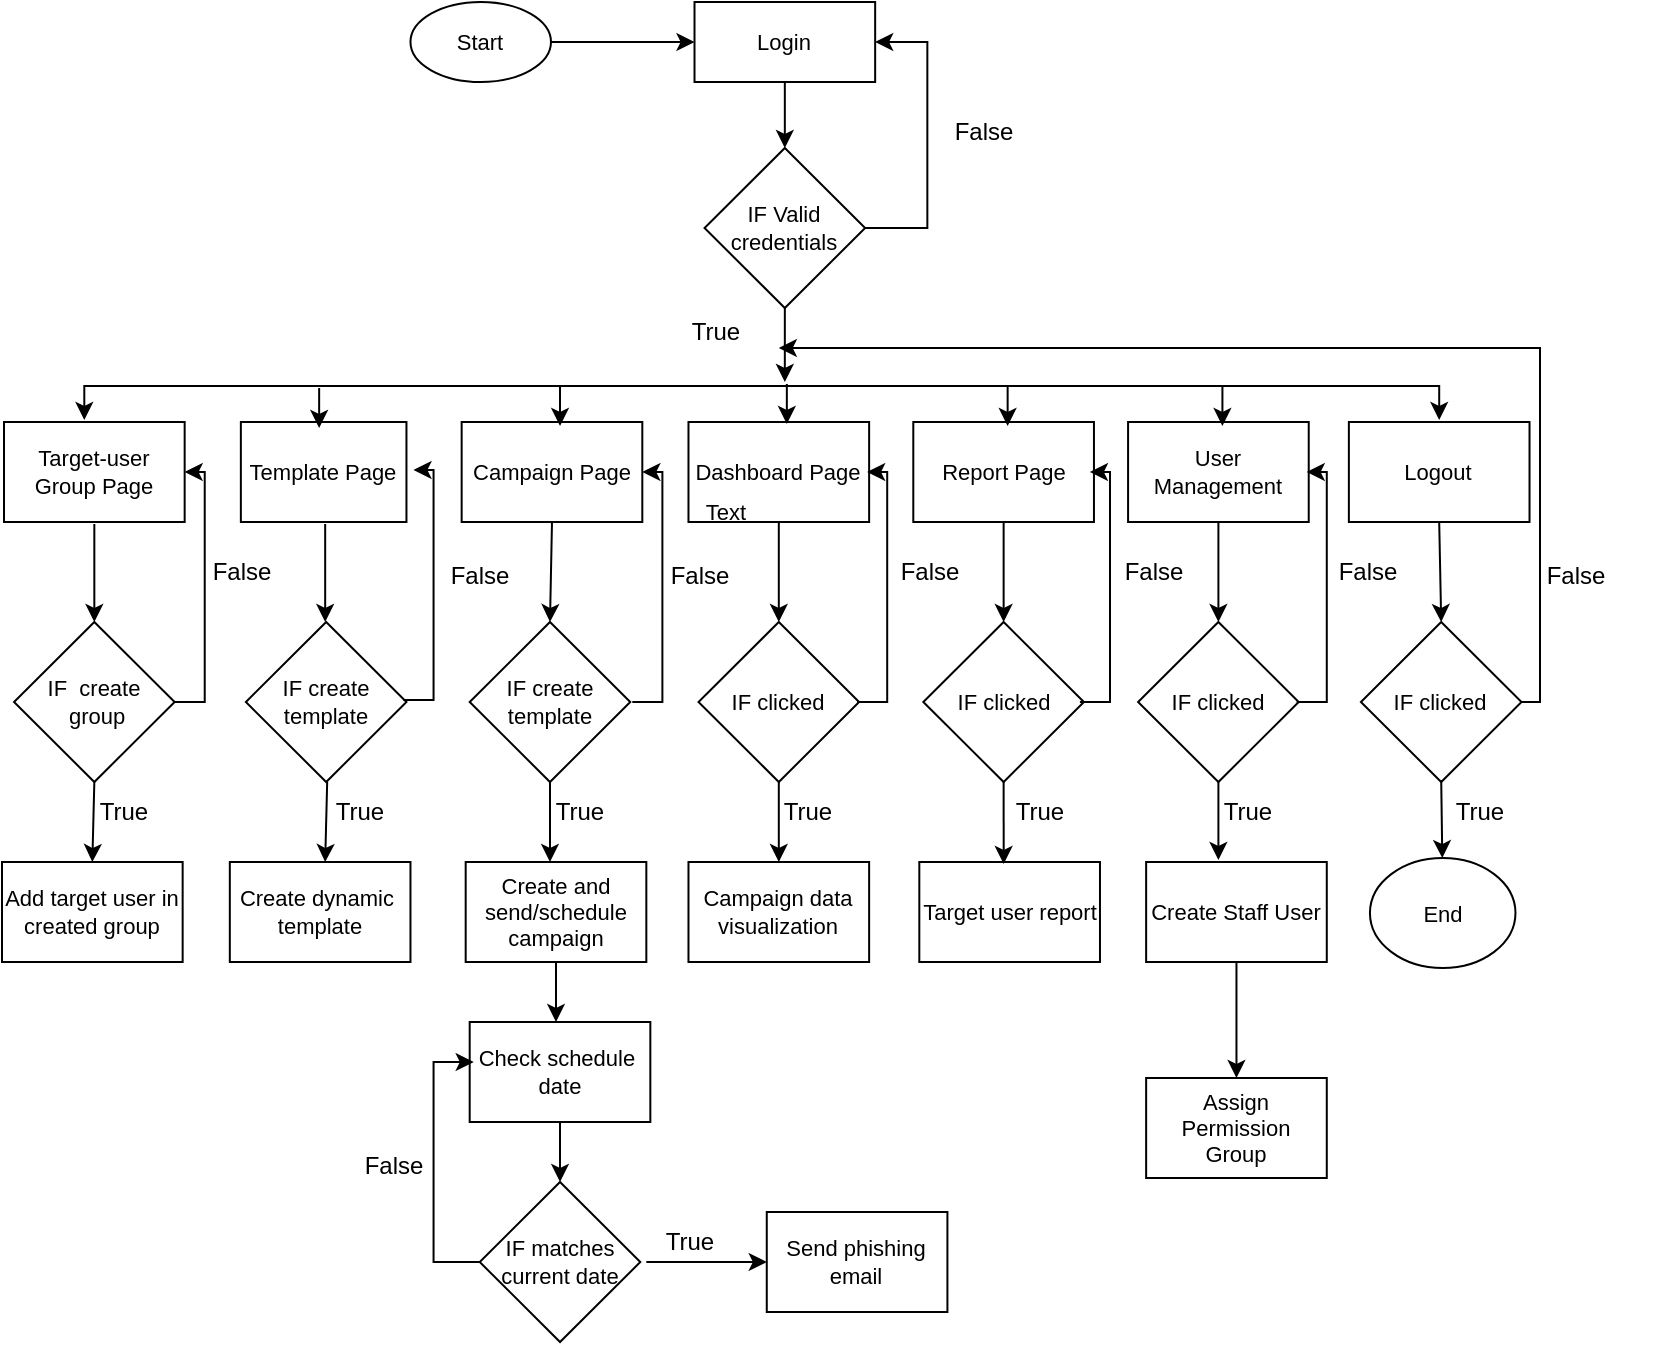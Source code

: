 <mxfile version="15.5.8" type="github">
  <diagram id="lJC1QuVzAbhBSIZx3Hm1" name="Page-1">
    <mxGraphModel dx="1103" dy="554" grid="1" gridSize="10" guides="1" tooltips="1" connect="1" arrows="1" fold="1" page="1" pageScale="1" pageWidth="850" pageHeight="1100" math="0" shadow="0">
      <root>
        <mxCell id="0" />
        <mxCell id="1" parent="0" />
        <mxCell id="YmnMS3fJjvEk6rEsooEI-123" value="" style="group" vertex="1" connectable="0" parent="1">
          <mxGeometry x="45" y="80" width="829" height="670" as="geometry" />
        </mxCell>
        <mxCell id="YmnMS3fJjvEk6rEsooEI-6" value="IF Valid credentials" style="rhombus;whiteSpace=wrap;html=1;fontSize=11;strokeWidth=1;" vertex="1" parent="YmnMS3fJjvEk6rEsooEI-123">
          <mxGeometry x="351.271" y="73" width="80.291" height="80" as="geometry" />
        </mxCell>
        <mxCell id="YmnMS3fJjvEk6rEsooEI-7" value="Campaign Page" style="rounded=0;whiteSpace=wrap;html=1;fontSize=11;strokeWidth=1;" vertex="1" parent="YmnMS3fJjvEk6rEsooEI-123">
          <mxGeometry x="229.832" y="210" width="90.327" height="50" as="geometry" />
        </mxCell>
        <mxCell id="YmnMS3fJjvEk6rEsooEI-8" value="Login" style="rounded=0;whiteSpace=wrap;html=1;fontSize=11;strokeWidth=1;" vertex="1" parent="YmnMS3fJjvEk6rEsooEI-123">
          <mxGeometry x="346.253" width="90.327" height="40" as="geometry" />
        </mxCell>
        <mxCell id="YmnMS3fJjvEk6rEsooEI-9" value="Start" style="ellipse;whiteSpace=wrap;html=1;fontSize=11;strokeWidth=1;" vertex="1" parent="YmnMS3fJjvEk6rEsooEI-123">
          <mxGeometry x="204.239" width="70.254" height="40" as="geometry" />
        </mxCell>
        <mxCell id="YmnMS3fJjvEk6rEsooEI-10" value="Template Page" style="rounded=0;whiteSpace=wrap;html=1;fontSize=11;strokeWidth=1;" vertex="1" parent="YmnMS3fJjvEk6rEsooEI-123">
          <mxGeometry x="119.432" y="210" width="82.8" height="50" as="geometry" />
        </mxCell>
        <mxCell id="YmnMS3fJjvEk6rEsooEI-12" value="Target-user Group Page" style="rounded=0;whiteSpace=wrap;html=1;fontSize=11;strokeWidth=1;" vertex="1" parent="YmnMS3fJjvEk6rEsooEI-123">
          <mxGeometry x="1.004" y="210" width="90.327" height="50" as="geometry" />
        </mxCell>
        <mxCell id="YmnMS3fJjvEk6rEsooEI-14" value="Dashboard Page" style="rounded=0;whiteSpace=wrap;html=1;fontSize=11;strokeWidth=1;" vertex="1" parent="YmnMS3fJjvEk6rEsooEI-123">
          <mxGeometry x="343.242" y="210" width="90.327" height="50" as="geometry" />
        </mxCell>
        <mxCell id="YmnMS3fJjvEk6rEsooEI-15" value="&lt;br&gt;Report Page&lt;span style=&quot;color: rgba(0 , 0 , 0 , 0) ; font-family: monospace ; font-size: 0px&quot;&gt;%3CmxGraphModel%3E%3Croot%3E%3CmxCell%20id%3D%220%22%2F%3E%3CmxCell%20id%3D%221%22%20parent%3D%220%22%2F%3E%3CmxCell%20id%3D%222%22%20value%3D%22Dashboard%20Page%22%20style%3D%22rounded%3D0%3BwhiteSpace%3Dwrap%3Bhtml%3D1%3BfontSize%3D11%3BstrokeWidth%3D1%3B%22%20vertex%3D%221%22%20parent%3D%221%22%3E%3CmxGeometry%20x%3D%22460%22%20y%3D%22290%22%20width%3D%2290%22%20height%3D%2250%22%20as%3D%22geometry%22%2F%3E%3C%2FmxCell%3E%3C%2Froot%3E%3C%2FmxGraphModel%3E&lt;/span&gt;&lt;br&gt;&lt;span style=&quot;color: rgba(0 , 0 , 0 , 0) ; font-family: monospace ; font-size: 0px&quot;&gt;%3CmxGraphModel%3E%3Croot%3E%3CmxCell%20id%3D%220%22%2F%3E%3CmxCell%20id%3D%221%22%20parent%3D%220%22%2F%3E%3CmxCell%20id%3D%222%22%20value%3D%22Dashboard%20Page%22%20style%3D%22rounded%3D0%3BwhiteSpace%3Dwrap%3Bhtml%3D1%3BfontSize%3D11%3BstrokeWidth%3D1%3B%22%20vertex%3D%221%22%20parent%3D%221%22%3E%3CmxGeometry%20x%3D%22460%22%20y%3D%22290%22%20width%3D%2290%22%20height%3D%2250%22%20as%3D%22geometry%22%2F%3E%3C%2FmxCell%3E%3C%2Froot%3E%3C%2FmxGraphModel%3E&lt;/span&gt;" style="rounded=0;whiteSpace=wrap;html=1;fontSize=11;strokeWidth=1;" vertex="1" parent="YmnMS3fJjvEk6rEsooEI-123">
          <mxGeometry x="455.649" y="210" width="90.327" height="50" as="geometry" />
        </mxCell>
        <mxCell id="YmnMS3fJjvEk6rEsooEI-16" value="Logout" style="rounded=0;whiteSpace=wrap;html=1;fontSize=11;strokeWidth=1;" vertex="1" parent="YmnMS3fJjvEk6rEsooEI-123">
          <mxGeometry x="673.437" y="210" width="90.327" height="50" as="geometry" />
        </mxCell>
        <mxCell id="YmnMS3fJjvEk6rEsooEI-18" value="Add target user in created group" style="rounded=0;whiteSpace=wrap;html=1;fontSize=11;strokeWidth=1;" vertex="1" parent="YmnMS3fJjvEk6rEsooEI-123">
          <mxGeometry y="430" width="90.327" height="50" as="geometry" />
        </mxCell>
        <mxCell id="YmnMS3fJjvEk6rEsooEI-19" value="Create dynamic&amp;nbsp;&lt;br&gt;template" style="rounded=0;whiteSpace=wrap;html=1;fontSize=11;strokeWidth=1;" vertex="1" parent="YmnMS3fJjvEk6rEsooEI-123">
          <mxGeometry x="113.912" y="430" width="90.327" height="50" as="geometry" />
        </mxCell>
        <mxCell id="YmnMS3fJjvEk6rEsooEI-21" value="Create and send/schedule campaign" style="rounded=0;whiteSpace=wrap;html=1;fontSize=11;strokeWidth=1;" vertex="1" parent="YmnMS3fJjvEk6rEsooEI-123">
          <mxGeometry x="231.839" y="430" width="90.327" height="50" as="geometry" />
        </mxCell>
        <mxCell id="YmnMS3fJjvEk6rEsooEI-22" value="Campaign data visualization" style="rounded=0;whiteSpace=wrap;html=1;fontSize=11;strokeWidth=1;" vertex="1" parent="YmnMS3fJjvEk6rEsooEI-123">
          <mxGeometry x="343.242" y="430" width="90.327" height="50" as="geometry" />
        </mxCell>
        <mxCell id="YmnMS3fJjvEk6rEsooEI-23" value="Target user report" style="rounded=0;whiteSpace=wrap;html=1;fontSize=11;strokeWidth=1;" vertex="1" parent="YmnMS3fJjvEk6rEsooEI-123">
          <mxGeometry x="458.66" y="430" width="90.327" height="50" as="geometry" />
        </mxCell>
        <mxCell id="YmnMS3fJjvEk6rEsooEI-26" value="IF&amp;nbsp; create&lt;br&gt;&amp;nbsp;group" style="rhombus;whiteSpace=wrap;html=1;fontSize=11;strokeWidth=1;" vertex="1" parent="YmnMS3fJjvEk6rEsooEI-123">
          <mxGeometry x="6.022" y="310" width="80.291" height="80" as="geometry" />
        </mxCell>
        <mxCell id="YmnMS3fJjvEk6rEsooEI-27" value="IF create template" style="rhombus;whiteSpace=wrap;html=1;fontSize=11;strokeWidth=1;" vertex="1" parent="YmnMS3fJjvEk6rEsooEI-123">
          <mxGeometry x="121.941" y="310" width="80.291" height="80" as="geometry" />
        </mxCell>
        <mxCell id="YmnMS3fJjvEk6rEsooEI-28" value="IF create template" style="rhombus;whiteSpace=wrap;html=1;fontSize=11;strokeWidth=1;" vertex="1" parent="YmnMS3fJjvEk6rEsooEI-123">
          <mxGeometry x="233.846" y="310" width="80.291" height="80" as="geometry" />
        </mxCell>
        <mxCell id="YmnMS3fJjvEk6rEsooEI-29" value="" style="endArrow=classic;html=1;rounded=0;fontSize=11;entryX=0.5;entryY=0;entryDx=0;entryDy=0;exitX=0.5;exitY=1;exitDx=0;exitDy=0;" edge="1" parent="YmnMS3fJjvEk6rEsooEI-123" source="YmnMS3fJjvEk6rEsooEI-7" target="YmnMS3fJjvEk6rEsooEI-28">
          <mxGeometry width="50" height="50" relative="1" as="geometry">
            <mxPoint x="282.021" y="300" as="sourcePoint" />
            <mxPoint x="332.202" y="250" as="targetPoint" />
          </mxGeometry>
        </mxCell>
        <mxCell id="YmnMS3fJjvEk6rEsooEI-31" value="User Management" style="rounded=0;whiteSpace=wrap;html=1;fontSize=11;strokeWidth=1;" vertex="1" parent="YmnMS3fJjvEk6rEsooEI-123">
          <mxGeometry x="563.038" y="210" width="90.327" height="50" as="geometry" />
        </mxCell>
        <mxCell id="YmnMS3fJjvEk6rEsooEI-32" value="IF clicked" style="rhombus;whiteSpace=wrap;html=1;fontSize=11;strokeWidth=1;" vertex="1" parent="YmnMS3fJjvEk6rEsooEI-123">
          <mxGeometry x="348.26" y="310" width="80.291" height="80" as="geometry" />
        </mxCell>
        <mxCell id="YmnMS3fJjvEk6rEsooEI-34" value="IF clicked" style="rhombus;whiteSpace=wrap;html=1;fontSize=11;strokeWidth=1;" vertex="1" parent="YmnMS3fJjvEk6rEsooEI-123">
          <mxGeometry x="460.667" y="310" width="80.291" height="80" as="geometry" />
        </mxCell>
        <mxCell id="YmnMS3fJjvEk6rEsooEI-35" value="IF clicked" style="rhombus;whiteSpace=wrap;html=1;fontSize=11;strokeWidth=1;" vertex="1" parent="YmnMS3fJjvEk6rEsooEI-123">
          <mxGeometry x="568.056" y="310" width="80.291" height="80" as="geometry" />
        </mxCell>
        <mxCell id="YmnMS3fJjvEk6rEsooEI-37" value="Create Staff User" style="rounded=0;whiteSpace=wrap;html=1;fontSize=11;strokeWidth=1;" vertex="1" parent="YmnMS3fJjvEk6rEsooEI-123">
          <mxGeometry x="572.07" y="430" width="90.327" height="50" as="geometry" />
        </mxCell>
        <mxCell id="YmnMS3fJjvEk6rEsooEI-40" value="Assign Permission Group" style="rounded=0;whiteSpace=wrap;html=1;fontSize=11;strokeWidth=1;" vertex="1" parent="YmnMS3fJjvEk6rEsooEI-123">
          <mxGeometry x="572.07" y="538" width="90.327" height="50" as="geometry" />
        </mxCell>
        <mxCell id="YmnMS3fJjvEk6rEsooEI-42" value="Check schedule&amp;nbsp;&lt;br&gt;date" style="rounded=0;whiteSpace=wrap;html=1;fontSize=11;strokeWidth=1;" vertex="1" parent="YmnMS3fJjvEk6rEsooEI-123">
          <mxGeometry x="233.846" y="510" width="90.327" height="50" as="geometry" />
        </mxCell>
        <mxCell id="YmnMS3fJjvEk6rEsooEI-43" value="IF matches current date" style="rhombus;whiteSpace=wrap;html=1;fontSize=11;strokeWidth=1;" vertex="1" parent="YmnMS3fJjvEk6rEsooEI-123">
          <mxGeometry x="238.864" y="590" width="80.291" height="80" as="geometry" />
        </mxCell>
        <mxCell id="YmnMS3fJjvEk6rEsooEI-44" value="Send phishing email" style="rounded=0;whiteSpace=wrap;html=1;fontSize=11;strokeWidth=1;" vertex="1" parent="YmnMS3fJjvEk6rEsooEI-123">
          <mxGeometry x="382.384" y="605" width="90.327" height="50" as="geometry" />
        </mxCell>
        <mxCell id="YmnMS3fJjvEk6rEsooEI-48" value="" style="endArrow=classic;startArrow=classic;html=1;rounded=0;fontSize=11;" edge="1" parent="YmnMS3fJjvEk6rEsooEI-123">
          <mxGeometry width="50" height="50" relative="1" as="geometry">
            <mxPoint x="41.149" y="209" as="sourcePoint" />
            <mxPoint x="718.6" y="209" as="targetPoint" />
            <Array as="points">
              <mxPoint x="41.149" y="192" />
              <mxPoint x="718.6" y="192" />
            </Array>
          </mxGeometry>
        </mxCell>
        <mxCell id="YmnMS3fJjvEk6rEsooEI-49" value="" style="endArrow=classic;html=1;rounded=0;fontSize=11;exitX=0.5;exitY=1;exitDx=0;exitDy=0;" edge="1" parent="YmnMS3fJjvEk6rEsooEI-123" source="YmnMS3fJjvEk6rEsooEI-6">
          <mxGeometry width="50" height="50" relative="1" as="geometry">
            <mxPoint x="422.529" y="180" as="sourcePoint" />
            <mxPoint x="391.416" y="190" as="targetPoint" />
          </mxGeometry>
        </mxCell>
        <mxCell id="YmnMS3fJjvEk6rEsooEI-52" value="" style="endArrow=classic;html=1;rounded=0;fontSize=11;" edge="1" parent="YmnMS3fJjvEk6rEsooEI-123">
          <mxGeometry width="50" height="50" relative="1" as="geometry">
            <mxPoint x="392.42" y="191" as="sourcePoint" />
            <mxPoint x="392.42" y="211" as="targetPoint" />
          </mxGeometry>
        </mxCell>
        <mxCell id="YmnMS3fJjvEk6rEsooEI-53" value="" style="endArrow=classic;html=1;rounded=0;fontSize=11;" edge="1" parent="YmnMS3fJjvEk6rEsooEI-123">
          <mxGeometry width="50" height="50" relative="1" as="geometry">
            <mxPoint x="502.82" y="192" as="sourcePoint" />
            <mxPoint x="502.82" y="212" as="targetPoint" />
          </mxGeometry>
        </mxCell>
        <mxCell id="YmnMS3fJjvEk6rEsooEI-54" value="" style="endArrow=classic;html=1;rounded=0;fontSize=11;" edge="1" parent="YmnMS3fJjvEk6rEsooEI-123">
          <mxGeometry width="50" height="50" relative="1" as="geometry">
            <mxPoint x="610.208" y="192" as="sourcePoint" />
            <mxPoint x="610.208" y="212" as="targetPoint" />
          </mxGeometry>
        </mxCell>
        <mxCell id="YmnMS3fJjvEk6rEsooEI-55" value="" style="endArrow=classic;html=1;rounded=0;fontSize=11;" edge="1" parent="YmnMS3fJjvEk6rEsooEI-123">
          <mxGeometry width="50" height="50" relative="1" as="geometry">
            <mxPoint x="279.01" y="192" as="sourcePoint" />
            <mxPoint x="279.01" y="212" as="targetPoint" />
          </mxGeometry>
        </mxCell>
        <mxCell id="YmnMS3fJjvEk6rEsooEI-56" value="" style="endArrow=classic;html=1;rounded=0;fontSize=11;" edge="1" parent="YmnMS3fJjvEk6rEsooEI-123">
          <mxGeometry width="50" height="50" relative="1" as="geometry">
            <mxPoint x="158.574" y="193" as="sourcePoint" />
            <mxPoint x="158.574" y="213" as="targetPoint" />
          </mxGeometry>
        </mxCell>
        <mxCell id="YmnMS3fJjvEk6rEsooEI-57" value="" style="endArrow=classic;html=1;rounded=0;fontSize=11;exitX=0.5;exitY=1;exitDx=0;exitDy=0;entryX=0.5;entryY=0;entryDx=0;entryDy=0;" edge="1" parent="YmnMS3fJjvEk6rEsooEI-123" source="YmnMS3fJjvEk6rEsooEI-26" target="YmnMS3fJjvEk6rEsooEI-18">
          <mxGeometry width="50" height="50" relative="1" as="geometry">
            <mxPoint x="31.113" y="440" as="sourcePoint" />
            <mxPoint x="81.294" y="390" as="targetPoint" />
          </mxGeometry>
        </mxCell>
        <mxCell id="YmnMS3fJjvEk6rEsooEI-59" value="" style="endArrow=classic;html=1;rounded=0;fontSize=11;exitX=0.5;exitY=1;exitDx=0;exitDy=0;entryX=0.5;entryY=0;entryDx=0;entryDy=0;" edge="1" parent="YmnMS3fJjvEk6rEsooEI-123">
          <mxGeometry width="50" height="50" relative="1" as="geometry">
            <mxPoint x="162.588" y="390" as="sourcePoint" />
            <mxPoint x="161.585" y="430" as="targetPoint" />
          </mxGeometry>
        </mxCell>
        <mxCell id="YmnMS3fJjvEk6rEsooEI-61" value="" style="endArrow=classic;html=1;rounded=0;fontSize=11;" edge="1" parent="YmnMS3fJjvEk6rEsooEI-123" source="YmnMS3fJjvEk6rEsooEI-28">
          <mxGeometry width="50" height="50" relative="1" as="geometry">
            <mxPoint x="273.992" y="440" as="sourcePoint" />
            <mxPoint x="273.992" y="430" as="targetPoint" />
          </mxGeometry>
        </mxCell>
        <mxCell id="YmnMS3fJjvEk6rEsooEI-62" value="" style="endArrow=classic;html=1;rounded=0;fontSize=11;entryX=0.5;entryY=0;entryDx=0;entryDy=0;exitX=0.5;exitY=1;exitDx=0;exitDy=0;" edge="1" parent="YmnMS3fJjvEk6rEsooEI-123" source="YmnMS3fJjvEk6rEsooEI-32" target="YmnMS3fJjvEk6rEsooEI-22">
          <mxGeometry width="50" height="50" relative="1" as="geometry">
            <mxPoint x="386.98" y="370" as="sourcePoint" />
            <mxPoint x="386.98" y="410" as="targetPoint" />
          </mxGeometry>
        </mxCell>
        <mxCell id="YmnMS3fJjvEk6rEsooEI-63" value="" style="endArrow=classic;html=1;rounded=0;fontSize=11;exitX=0.5;exitY=1;exitDx=0;exitDy=0;entryX=0.467;entryY=0.02;entryDx=0;entryDy=0;entryPerimeter=0;" edge="1" parent="YmnMS3fJjvEk6rEsooEI-123" source="YmnMS3fJjvEk6rEsooEI-34" target="YmnMS3fJjvEk6rEsooEI-23">
          <mxGeometry width="50" height="50" relative="1" as="geometry">
            <mxPoint x="492.783" y="391" as="sourcePoint" />
            <mxPoint x="492.783" y="431" as="targetPoint" />
          </mxGeometry>
        </mxCell>
        <mxCell id="YmnMS3fJjvEk6rEsooEI-64" value="" style="endArrow=classic;html=1;rounded=0;fontSize=11;exitX=0.5;exitY=1;exitDx=0;exitDy=0;" edge="1" parent="YmnMS3fJjvEk6rEsooEI-123" source="YmnMS3fJjvEk6rEsooEI-35">
          <mxGeometry width="50" height="50" relative="1" as="geometry">
            <mxPoint x="604.186" y="390" as="sourcePoint" />
            <mxPoint x="608.201" y="429" as="targetPoint" />
          </mxGeometry>
        </mxCell>
        <mxCell id="YmnMS3fJjvEk6rEsooEI-66" value="" style="endArrow=classic;html=1;rounded=0;fontSize=11;exitX=0.5;exitY=1;exitDx=0;exitDy=0;entryX=0.5;entryY=0;entryDx=0;entryDy=0;" edge="1" parent="YmnMS3fJjvEk6rEsooEI-123" source="YmnMS3fJjvEk6rEsooEI-37" target="YmnMS3fJjvEk6rEsooEI-40">
          <mxGeometry width="50" height="50" relative="1" as="geometry">
            <mxPoint x="603.183" y="550" as="sourcePoint" />
            <mxPoint x="653.364" y="500" as="targetPoint" />
          </mxGeometry>
        </mxCell>
        <mxCell id="YmnMS3fJjvEk6rEsooEI-67" value="" style="endArrow=classic;html=1;rounded=0;fontSize=11;exitX=0.5;exitY=1;exitDx=0;exitDy=0;" edge="1" parent="YmnMS3fJjvEk6rEsooEI-123" source="YmnMS3fJjvEk6rEsooEI-21">
          <mxGeometry width="50" height="50" relative="1" as="geometry">
            <mxPoint x="332.202" y="540" as="sourcePoint" />
            <mxPoint x="277.002" y="510" as="targetPoint" />
          </mxGeometry>
        </mxCell>
        <mxCell id="YmnMS3fJjvEk6rEsooEI-70" value="" style="endArrow=classic;html=1;rounded=0;fontSize=11;exitX=0.5;exitY=1;exitDx=0;exitDy=0;entryX=0.5;entryY=0;entryDx=0;entryDy=0;" edge="1" parent="YmnMS3fJjvEk6rEsooEI-123" source="YmnMS3fJjvEk6rEsooEI-42" target="YmnMS3fJjvEk6rEsooEI-43">
          <mxGeometry width="50" height="50" relative="1" as="geometry">
            <mxPoint x="261.948" y="630" as="sourcePoint" />
            <mxPoint x="312.13" y="580" as="targetPoint" />
          </mxGeometry>
        </mxCell>
        <mxCell id="YmnMS3fJjvEk6rEsooEI-73" value="" style="endArrow=classic;html=1;rounded=0;fontSize=11;" edge="1" parent="YmnMS3fJjvEk6rEsooEI-123">
          <mxGeometry width="50" height="50" relative="1" as="geometry">
            <mxPoint x="322.166" y="630" as="sourcePoint" />
            <mxPoint x="382.384" y="630" as="targetPoint" />
          </mxGeometry>
        </mxCell>
        <mxCell id="YmnMS3fJjvEk6rEsooEI-74" value="IF clicked" style="rhombus;whiteSpace=wrap;html=1;fontSize=11;strokeWidth=1;" vertex="1" parent="YmnMS3fJjvEk6rEsooEI-123">
          <mxGeometry x="679.459" y="310" width="80.291" height="80" as="geometry" />
        </mxCell>
        <mxCell id="YmnMS3fJjvEk6rEsooEI-75" value="End" style="ellipse;whiteSpace=wrap;html=1;fontSize=11;strokeWidth=1;" vertex="1" parent="YmnMS3fJjvEk6rEsooEI-123">
          <mxGeometry x="683.975" y="428" width="72.763" height="55" as="geometry" />
        </mxCell>
        <mxCell id="YmnMS3fJjvEk6rEsooEI-76" value="" style="endArrow=classic;html=1;rounded=0;fontSize=11;entryX=0.5;entryY=0;entryDx=0;entryDy=0;" edge="1" parent="YmnMS3fJjvEk6rEsooEI-123" target="YmnMS3fJjvEk6rEsooEI-26">
          <mxGeometry width="50" height="50" relative="1" as="geometry">
            <mxPoint x="46.167" y="261" as="sourcePoint" />
            <mxPoint x="111.403" y="270" as="targetPoint" />
          </mxGeometry>
        </mxCell>
        <mxCell id="YmnMS3fJjvEk6rEsooEI-77" value="" style="endArrow=classic;html=1;rounded=0;fontSize=11;entryX=0.5;entryY=0;entryDx=0;entryDy=0;" edge="1" parent="YmnMS3fJjvEk6rEsooEI-123">
          <mxGeometry width="50" height="50" relative="1" as="geometry">
            <mxPoint x="161.585" y="261" as="sourcePoint" />
            <mxPoint x="161.585" y="310" as="targetPoint" />
          </mxGeometry>
        </mxCell>
        <mxCell id="YmnMS3fJjvEk6rEsooEI-78" value="" style="endArrow=classic;html=1;rounded=0;fontSize=11;exitX=0.5;exitY=1;exitDx=0;exitDy=0;" edge="1" parent="YmnMS3fJjvEk6rEsooEI-123" source="YmnMS3fJjvEk6rEsooEI-14" target="YmnMS3fJjvEk6rEsooEI-32">
          <mxGeometry width="50" height="50" relative="1" as="geometry">
            <mxPoint x="382.384" y="320" as="sourcePoint" />
            <mxPoint x="432.565" y="270" as="targetPoint" />
          </mxGeometry>
        </mxCell>
        <mxCell id="YmnMS3fJjvEk6rEsooEI-79" value="" style="endArrow=classic;html=1;rounded=0;fontSize=11;exitX=0.5;exitY=1;exitDx=0;exitDy=0;entryX=0.5;entryY=0;entryDx=0;entryDy=0;" edge="1" parent="YmnMS3fJjvEk6rEsooEI-123" source="YmnMS3fJjvEk6rEsooEI-15" target="YmnMS3fJjvEk6rEsooEI-34">
          <mxGeometry width="50" height="50" relative="1" as="geometry">
            <mxPoint x="502.82" y="320" as="sourcePoint" />
            <mxPoint x="553.001" y="270" as="targetPoint" />
          </mxGeometry>
        </mxCell>
        <mxCell id="YmnMS3fJjvEk6rEsooEI-80" value="" style="endArrow=classic;html=1;rounded=0;fontSize=11;exitX=0.5;exitY=1;exitDx=0;exitDy=0;" edge="1" parent="YmnMS3fJjvEk6rEsooEI-123" source="YmnMS3fJjvEk6rEsooEI-31">
          <mxGeometry width="50" height="50" relative="1" as="geometry">
            <mxPoint x="613.219" y="310" as="sourcePoint" />
            <mxPoint x="608.201" y="310" as="targetPoint" />
          </mxGeometry>
        </mxCell>
        <mxCell id="YmnMS3fJjvEk6rEsooEI-82" value="" style="endArrow=classic;html=1;rounded=0;fontSize=11;exitX=0.5;exitY=1;exitDx=0;exitDy=0;entryX=0.5;entryY=0;entryDx=0;entryDy=0;" edge="1" parent="YmnMS3fJjvEk6rEsooEI-123" source="YmnMS3fJjvEk6rEsooEI-16" target="YmnMS3fJjvEk6rEsooEI-74">
          <mxGeometry width="50" height="50" relative="1" as="geometry">
            <mxPoint x="713.582" y="320" as="sourcePoint" />
            <mxPoint x="763.764" y="270" as="targetPoint" />
          </mxGeometry>
        </mxCell>
        <mxCell id="YmnMS3fJjvEk6rEsooEI-89" value="" style="endArrow=classic;html=1;rounded=0;fontSize=11;exitX=0.5;exitY=1;exitDx=0;exitDy=0;" edge="1" parent="YmnMS3fJjvEk6rEsooEI-123" target="YmnMS3fJjvEk6rEsooEI-75">
          <mxGeometry width="50" height="50" relative="1" as="geometry">
            <mxPoint x="719.604" y="389" as="sourcePoint" />
            <mxPoint x="722.615" y="429" as="targetPoint" />
          </mxGeometry>
        </mxCell>
        <mxCell id="YmnMS3fJjvEk6rEsooEI-90" value="" style="endArrow=classic;html=1;rounded=0;fontSize=11;exitX=1;exitY=0.5;exitDx=0;exitDy=0;entryX=1;entryY=0.5;entryDx=0;entryDy=0;" edge="1" parent="YmnMS3fJjvEk6rEsooEI-123" source="YmnMS3fJjvEk6rEsooEI-26" target="YmnMS3fJjvEk6rEsooEI-12">
          <mxGeometry width="50" height="50" relative="1" as="geometry">
            <mxPoint x="101.367" y="350" as="sourcePoint" />
            <mxPoint x="101.367" y="240" as="targetPoint" />
            <Array as="points">
              <mxPoint x="101.367" y="350" />
              <mxPoint x="101.367" y="235" />
            </Array>
          </mxGeometry>
        </mxCell>
        <mxCell id="YmnMS3fJjvEk6rEsooEI-91" value="" style="endArrow=classic;html=1;rounded=0;fontSize=11;exitX=1;exitY=0.5;exitDx=0;exitDy=0;entryX=1;entryY=0.5;entryDx=0;entryDy=0;" edge="1" parent="YmnMS3fJjvEk6rEsooEI-123">
          <mxGeometry width="50" height="50" relative="1" as="geometry">
            <mxPoint x="200.726" y="349" as="sourcePoint" />
            <mxPoint x="205.745" y="234" as="targetPoint" />
            <Array as="points">
              <mxPoint x="215.781" y="349" />
              <mxPoint x="215.781" y="234" />
            </Array>
          </mxGeometry>
        </mxCell>
        <mxCell id="YmnMS3fJjvEk6rEsooEI-92" value="" style="endArrow=classic;html=1;rounded=0;fontSize=11;exitX=1;exitY=0.5;exitDx=0;exitDy=0;entryX=1;entryY=0.5;entryDx=0;entryDy=0;" edge="1" parent="YmnMS3fJjvEk6rEsooEI-123">
          <mxGeometry width="50" height="50" relative="1" as="geometry">
            <mxPoint x="315.14" y="350" as="sourcePoint" />
            <mxPoint x="320.159" y="235" as="targetPoint" />
            <Array as="points">
              <mxPoint x="330.195" y="350" />
              <mxPoint x="330.195" y="235" />
            </Array>
          </mxGeometry>
        </mxCell>
        <mxCell id="YmnMS3fJjvEk6rEsooEI-93" value="" style="endArrow=classic;html=1;rounded=0;fontSize=11;exitX=1;exitY=0.5;exitDx=0;exitDy=0;entryX=1;entryY=0.5;entryDx=0;entryDy=0;" edge="1" parent="YmnMS3fJjvEk6rEsooEI-123">
          <mxGeometry width="50" height="50" relative="1" as="geometry">
            <mxPoint x="427.547" y="350" as="sourcePoint" />
            <mxPoint x="432.565" y="235" as="targetPoint" />
            <Array as="points">
              <mxPoint x="442.602" y="350" />
              <mxPoint x="442.602" y="235" />
            </Array>
          </mxGeometry>
        </mxCell>
        <mxCell id="YmnMS3fJjvEk6rEsooEI-94" value="" style="endArrow=classic;html=1;rounded=0;fontSize=11;exitX=1;exitY=0.5;exitDx=0;exitDy=0;entryX=1;entryY=0.5;entryDx=0;entryDy=0;" edge="1" parent="YmnMS3fJjvEk6rEsooEI-123">
          <mxGeometry width="50" height="50" relative="1" as="geometry">
            <mxPoint x="538.95" y="350" as="sourcePoint" />
            <mxPoint x="543.969" y="235" as="targetPoint" />
            <Array as="points">
              <mxPoint x="554.005" y="350" />
              <mxPoint x="554.005" y="235" />
            </Array>
          </mxGeometry>
        </mxCell>
        <mxCell id="YmnMS3fJjvEk6rEsooEI-95" value="" style="endArrow=classic;html=1;rounded=0;fontSize=11;exitX=1;exitY=0.5;exitDx=0;exitDy=0;entryX=1;entryY=0.5;entryDx=0;entryDy=0;" edge="1" parent="YmnMS3fJjvEk6rEsooEI-123">
          <mxGeometry width="50" height="50" relative="1" as="geometry">
            <mxPoint x="647.343" y="350" as="sourcePoint" />
            <mxPoint x="652.361" y="235" as="targetPoint" />
            <Array as="points">
              <mxPoint x="662.397" y="350" />
              <mxPoint x="662.397" y="235" />
            </Array>
          </mxGeometry>
        </mxCell>
        <mxCell id="YmnMS3fJjvEk6rEsooEI-97" value="" style="endArrow=classic;html=1;rounded=0;fontSize=11;" edge="1" parent="YmnMS3fJjvEk6rEsooEI-123">
          <mxGeometry width="50" height="50" relative="1" as="geometry">
            <mxPoint x="759.749" y="350" as="sourcePoint" />
            <mxPoint x="388.406" y="173" as="targetPoint" />
            <Array as="points">
              <mxPoint x="769" y="350" />
              <mxPoint x="769" y="260" />
              <mxPoint x="769" y="173" />
            </Array>
          </mxGeometry>
        </mxCell>
        <mxCell id="YmnMS3fJjvEk6rEsooEI-98" value="" style="endArrow=classic;html=1;rounded=0;fontSize=11;entryX=0.089;entryY=0.4;entryDx=0;entryDy=0;entryPerimeter=0;exitX=0;exitY=0.5;exitDx=0;exitDy=0;" edge="1" parent="YmnMS3fJjvEk6rEsooEI-123" source="YmnMS3fJjvEk6rEsooEI-43">
          <mxGeometry width="50" height="50" relative="1" as="geometry">
            <mxPoint x="235.854" y="630" as="sourcePoint" />
            <mxPoint x="235.864" y="530" as="targetPoint" />
            <Array as="points">
              <mxPoint x="215.781" y="630" />
              <mxPoint x="215.781" y="530" />
            </Array>
          </mxGeometry>
        </mxCell>
        <mxCell id="YmnMS3fJjvEk6rEsooEI-100" value="" style="endArrow=classic;html=1;rounded=0;fontSize=11;exitX=1;exitY=0.5;exitDx=0;exitDy=0;entryX=0;entryY=0.5;entryDx=0;entryDy=0;" edge="1" parent="YmnMS3fJjvEk6rEsooEI-123" source="YmnMS3fJjvEk6rEsooEI-9" target="YmnMS3fJjvEk6rEsooEI-8">
          <mxGeometry width="50" height="50" relative="1" as="geometry">
            <mxPoint x="292.057" y="30" as="sourcePoint" />
            <mxPoint x="342.238" y="-20" as="targetPoint" />
          </mxGeometry>
        </mxCell>
        <mxCell id="YmnMS3fJjvEk6rEsooEI-101" value="" style="endArrow=classic;html=1;rounded=0;fontSize=11;exitX=0.5;exitY=1;exitDx=0;exitDy=0;entryX=0.5;entryY=0;entryDx=0;entryDy=0;" edge="1" parent="YmnMS3fJjvEk6rEsooEI-123" source="YmnMS3fJjvEk6rEsooEI-8" target="YmnMS3fJjvEk6rEsooEI-6">
          <mxGeometry width="50" height="50" relative="1" as="geometry">
            <mxPoint x="422.529" y="90" as="sourcePoint" />
            <mxPoint x="392.42" y="70" as="targetPoint" />
          </mxGeometry>
        </mxCell>
        <mxCell id="YmnMS3fJjvEk6rEsooEI-102" value="" style="endArrow=classic;html=1;rounded=0;fontSize=11;exitX=1;exitY=0.5;exitDx=0;exitDy=0;entryX=1;entryY=0.5;entryDx=0;entryDy=0;" edge="1" parent="YmnMS3fJjvEk6rEsooEI-123" source="YmnMS3fJjvEk6rEsooEI-6" target="YmnMS3fJjvEk6rEsooEI-8">
          <mxGeometry width="50" height="50" relative="1" as="geometry">
            <mxPoint x="251.912" y="80" as="sourcePoint" />
            <mxPoint x="452.638" y="10" as="targetPoint" />
            <Array as="points">
              <mxPoint x="462.674" y="113" />
              <mxPoint x="462.674" y="20" />
            </Array>
          </mxGeometry>
        </mxCell>
        <mxCell id="YmnMS3fJjvEk6rEsooEI-103" value="&lt;font style=&quot;font-size: 12px&quot;&gt;False&lt;/font&gt;" style="text;html=1;strokeColor=none;fillColor=none;align=center;verticalAlign=middle;whiteSpace=wrap;rounded=0;fontSize=11;" vertex="1" parent="YmnMS3fJjvEk6rEsooEI-123">
          <mxGeometry x="460.667" y="50" width="60.218" height="30" as="geometry" />
        </mxCell>
        <mxCell id="YmnMS3fJjvEk6rEsooEI-104" value="Text" style="text;html=1;strokeColor=none;fillColor=none;align=center;verticalAlign=middle;whiteSpace=wrap;rounded=0;fontSize=11;" vertex="1" parent="YmnMS3fJjvEk6rEsooEI-123">
          <mxGeometry x="332.202" y="240" width="60.218" height="30" as="geometry" />
        </mxCell>
        <mxCell id="YmnMS3fJjvEk6rEsooEI-105" value="&lt;font style=&quot;font-size: 12px&quot;&gt;True&lt;/font&gt;" style="text;html=1;strokeColor=none;fillColor=none;align=center;verticalAlign=middle;whiteSpace=wrap;rounded=0;fontSize=11;" vertex="1" parent="YmnMS3fJjvEk6rEsooEI-123">
          <mxGeometry x="327.184" y="150" width="60.218" height="30" as="geometry" />
        </mxCell>
        <mxCell id="YmnMS3fJjvEk6rEsooEI-106" value="&lt;font style=&quot;font-size: 12px&quot;&gt;False&lt;/font&gt;" style="text;html=1;strokeColor=none;fillColor=none;align=center;verticalAlign=middle;whiteSpace=wrap;rounded=0;fontSize=11;" vertex="1" parent="YmnMS3fJjvEk6rEsooEI-123">
          <mxGeometry x="433.569" y="270" width="60.218" height="30" as="geometry" />
        </mxCell>
        <mxCell id="YmnMS3fJjvEk6rEsooEI-107" value="&lt;font style=&quot;font-size: 12px&quot;&gt;False&lt;/font&gt;" style="text;html=1;strokeColor=none;fillColor=none;align=center;verticalAlign=middle;whiteSpace=wrap;rounded=0;fontSize=11;" vertex="1" parent="YmnMS3fJjvEk6rEsooEI-123">
          <mxGeometry x="653.364" y="270" width="60.218" height="30" as="geometry" />
        </mxCell>
        <mxCell id="YmnMS3fJjvEk6rEsooEI-108" value="&lt;font style=&quot;font-size: 12px&quot;&gt;False&lt;/font&gt;" style="text;html=1;strokeColor=none;fillColor=none;align=center;verticalAlign=middle;whiteSpace=wrap;rounded=0;fontSize=11;" vertex="1" parent="YmnMS3fJjvEk6rEsooEI-123">
          <mxGeometry x="545.976" y="270" width="60.218" height="30" as="geometry" />
        </mxCell>
        <mxCell id="YmnMS3fJjvEk6rEsooEI-109" value="&lt;font style=&quot;font-size: 12px&quot;&gt;False&lt;/font&gt;" style="text;html=1;strokeColor=none;fillColor=none;align=center;verticalAlign=middle;whiteSpace=wrap;rounded=0;fontSize=11;" vertex="1" parent="YmnMS3fJjvEk6rEsooEI-123">
          <mxGeometry x="756.742" y="272" width="60.218" height="30" as="geometry" />
        </mxCell>
        <mxCell id="YmnMS3fJjvEk6rEsooEI-110" value="&lt;font style=&quot;font-size: 12px&quot;&gt;False&lt;/font&gt;" style="text;html=1;strokeColor=none;fillColor=none;align=center;verticalAlign=middle;whiteSpace=wrap;rounded=0;fontSize=11;" vertex="1" parent="YmnMS3fJjvEk6rEsooEI-123">
          <mxGeometry x="319.155" y="272" width="60.218" height="30" as="geometry" />
        </mxCell>
        <mxCell id="YmnMS3fJjvEk6rEsooEI-111" value="&lt;font style=&quot;font-size: 12px&quot;&gt;False&lt;/font&gt;" style="text;html=1;strokeColor=none;fillColor=none;align=center;verticalAlign=middle;whiteSpace=wrap;rounded=0;fontSize=11;" vertex="1" parent="YmnMS3fJjvEk6rEsooEI-123">
          <mxGeometry x="209.257" y="272" width="60.218" height="30" as="geometry" />
        </mxCell>
        <mxCell id="YmnMS3fJjvEk6rEsooEI-112" value="&lt;font style=&quot;font-size: 12px&quot;&gt;False&lt;/font&gt;" style="text;html=1;strokeColor=none;fillColor=none;align=center;verticalAlign=middle;whiteSpace=wrap;rounded=0;fontSize=11;" vertex="1" parent="YmnMS3fJjvEk6rEsooEI-123">
          <mxGeometry x="90.327" y="270" width="60.218" height="30" as="geometry" />
        </mxCell>
        <mxCell id="YmnMS3fJjvEk6rEsooEI-113" value="&lt;font style=&quot;font-size: 12px&quot;&gt;True&lt;/font&gt;" style="text;html=1;strokeColor=none;fillColor=none;align=center;verticalAlign=middle;whiteSpace=wrap;rounded=0;fontSize=11;" vertex="1" parent="YmnMS3fJjvEk6rEsooEI-123">
          <mxGeometry x="31.113" y="390" width="60.218" height="30" as="geometry" />
        </mxCell>
        <mxCell id="YmnMS3fJjvEk6rEsooEI-114" value="&lt;font style=&quot;font-size: 12px&quot;&gt;True&lt;/font&gt;" style="text;html=1;strokeColor=none;fillColor=none;align=center;verticalAlign=middle;whiteSpace=wrap;rounded=0;fontSize=11;" vertex="1" parent="YmnMS3fJjvEk6rEsooEI-123">
          <mxGeometry x="149.039" y="390" width="60.218" height="30" as="geometry" />
        </mxCell>
        <mxCell id="YmnMS3fJjvEk6rEsooEI-115" value="&lt;font style=&quot;font-size: 12px&quot;&gt;True&lt;/font&gt;" style="text;html=1;strokeColor=none;fillColor=none;align=center;verticalAlign=middle;whiteSpace=wrap;rounded=0;fontSize=11;" vertex="1" parent="YmnMS3fJjvEk6rEsooEI-123">
          <mxGeometry x="258.937" y="390" width="60.218" height="30" as="geometry" />
        </mxCell>
        <mxCell id="YmnMS3fJjvEk6rEsooEI-116" value="&lt;font style=&quot;font-size: 12px&quot;&gt;True&lt;/font&gt;" style="text;html=1;strokeColor=none;fillColor=none;align=center;verticalAlign=middle;whiteSpace=wrap;rounded=0;fontSize=11;" vertex="1" parent="YmnMS3fJjvEk6rEsooEI-123">
          <mxGeometry x="373.351" y="390" width="60.218" height="30" as="geometry" />
        </mxCell>
        <mxCell id="YmnMS3fJjvEk6rEsooEI-117" value="&lt;font style=&quot;font-size: 12px&quot;&gt;True&lt;/font&gt;" style="text;html=1;strokeColor=none;fillColor=none;align=center;verticalAlign=middle;whiteSpace=wrap;rounded=0;fontSize=11;" vertex="1" parent="YmnMS3fJjvEk6rEsooEI-123">
          <mxGeometry x="488.769" y="390" width="60.218" height="30" as="geometry" />
        </mxCell>
        <mxCell id="YmnMS3fJjvEk6rEsooEI-118" value="&lt;font style=&quot;font-size: 12px&quot;&gt;True&lt;/font&gt;" style="text;html=1;strokeColor=none;fillColor=none;align=center;verticalAlign=middle;whiteSpace=wrap;rounded=0;fontSize=11;" vertex="1" parent="YmnMS3fJjvEk6rEsooEI-123">
          <mxGeometry x="593.146" y="390" width="60.218" height="30" as="geometry" />
        </mxCell>
        <mxCell id="YmnMS3fJjvEk6rEsooEI-119" value="&lt;font style=&quot;font-size: 12px&quot;&gt;True&lt;/font&gt;" style="text;html=1;strokeColor=none;fillColor=none;align=center;verticalAlign=middle;whiteSpace=wrap;rounded=0;fontSize=11;" vertex="1" parent="YmnMS3fJjvEk6rEsooEI-123">
          <mxGeometry x="708.564" y="390" width="60.218" height="30" as="geometry" />
        </mxCell>
        <mxCell id="YmnMS3fJjvEk6rEsooEI-121" value="&lt;font style=&quot;font-size: 12px&quot;&gt;True&lt;/font&gt;" style="text;html=1;strokeColor=none;fillColor=none;align=center;verticalAlign=middle;whiteSpace=wrap;rounded=0;fontSize=11;" vertex="1" parent="YmnMS3fJjvEk6rEsooEI-123">
          <mxGeometry x="314.137" y="605" width="60.218" height="30" as="geometry" />
        </mxCell>
        <mxCell id="YmnMS3fJjvEk6rEsooEI-122" value="&lt;font style=&quot;font-size: 12px&quot;&gt;False&lt;/font&gt;" style="text;html=1;strokeColor=none;fillColor=none;align=center;verticalAlign=middle;whiteSpace=wrap;rounded=0;fontSize=11;" vertex="1" parent="YmnMS3fJjvEk6rEsooEI-123">
          <mxGeometry x="165.599" y="567" width="60.218" height="30" as="geometry" />
        </mxCell>
      </root>
    </mxGraphModel>
  </diagram>
</mxfile>

